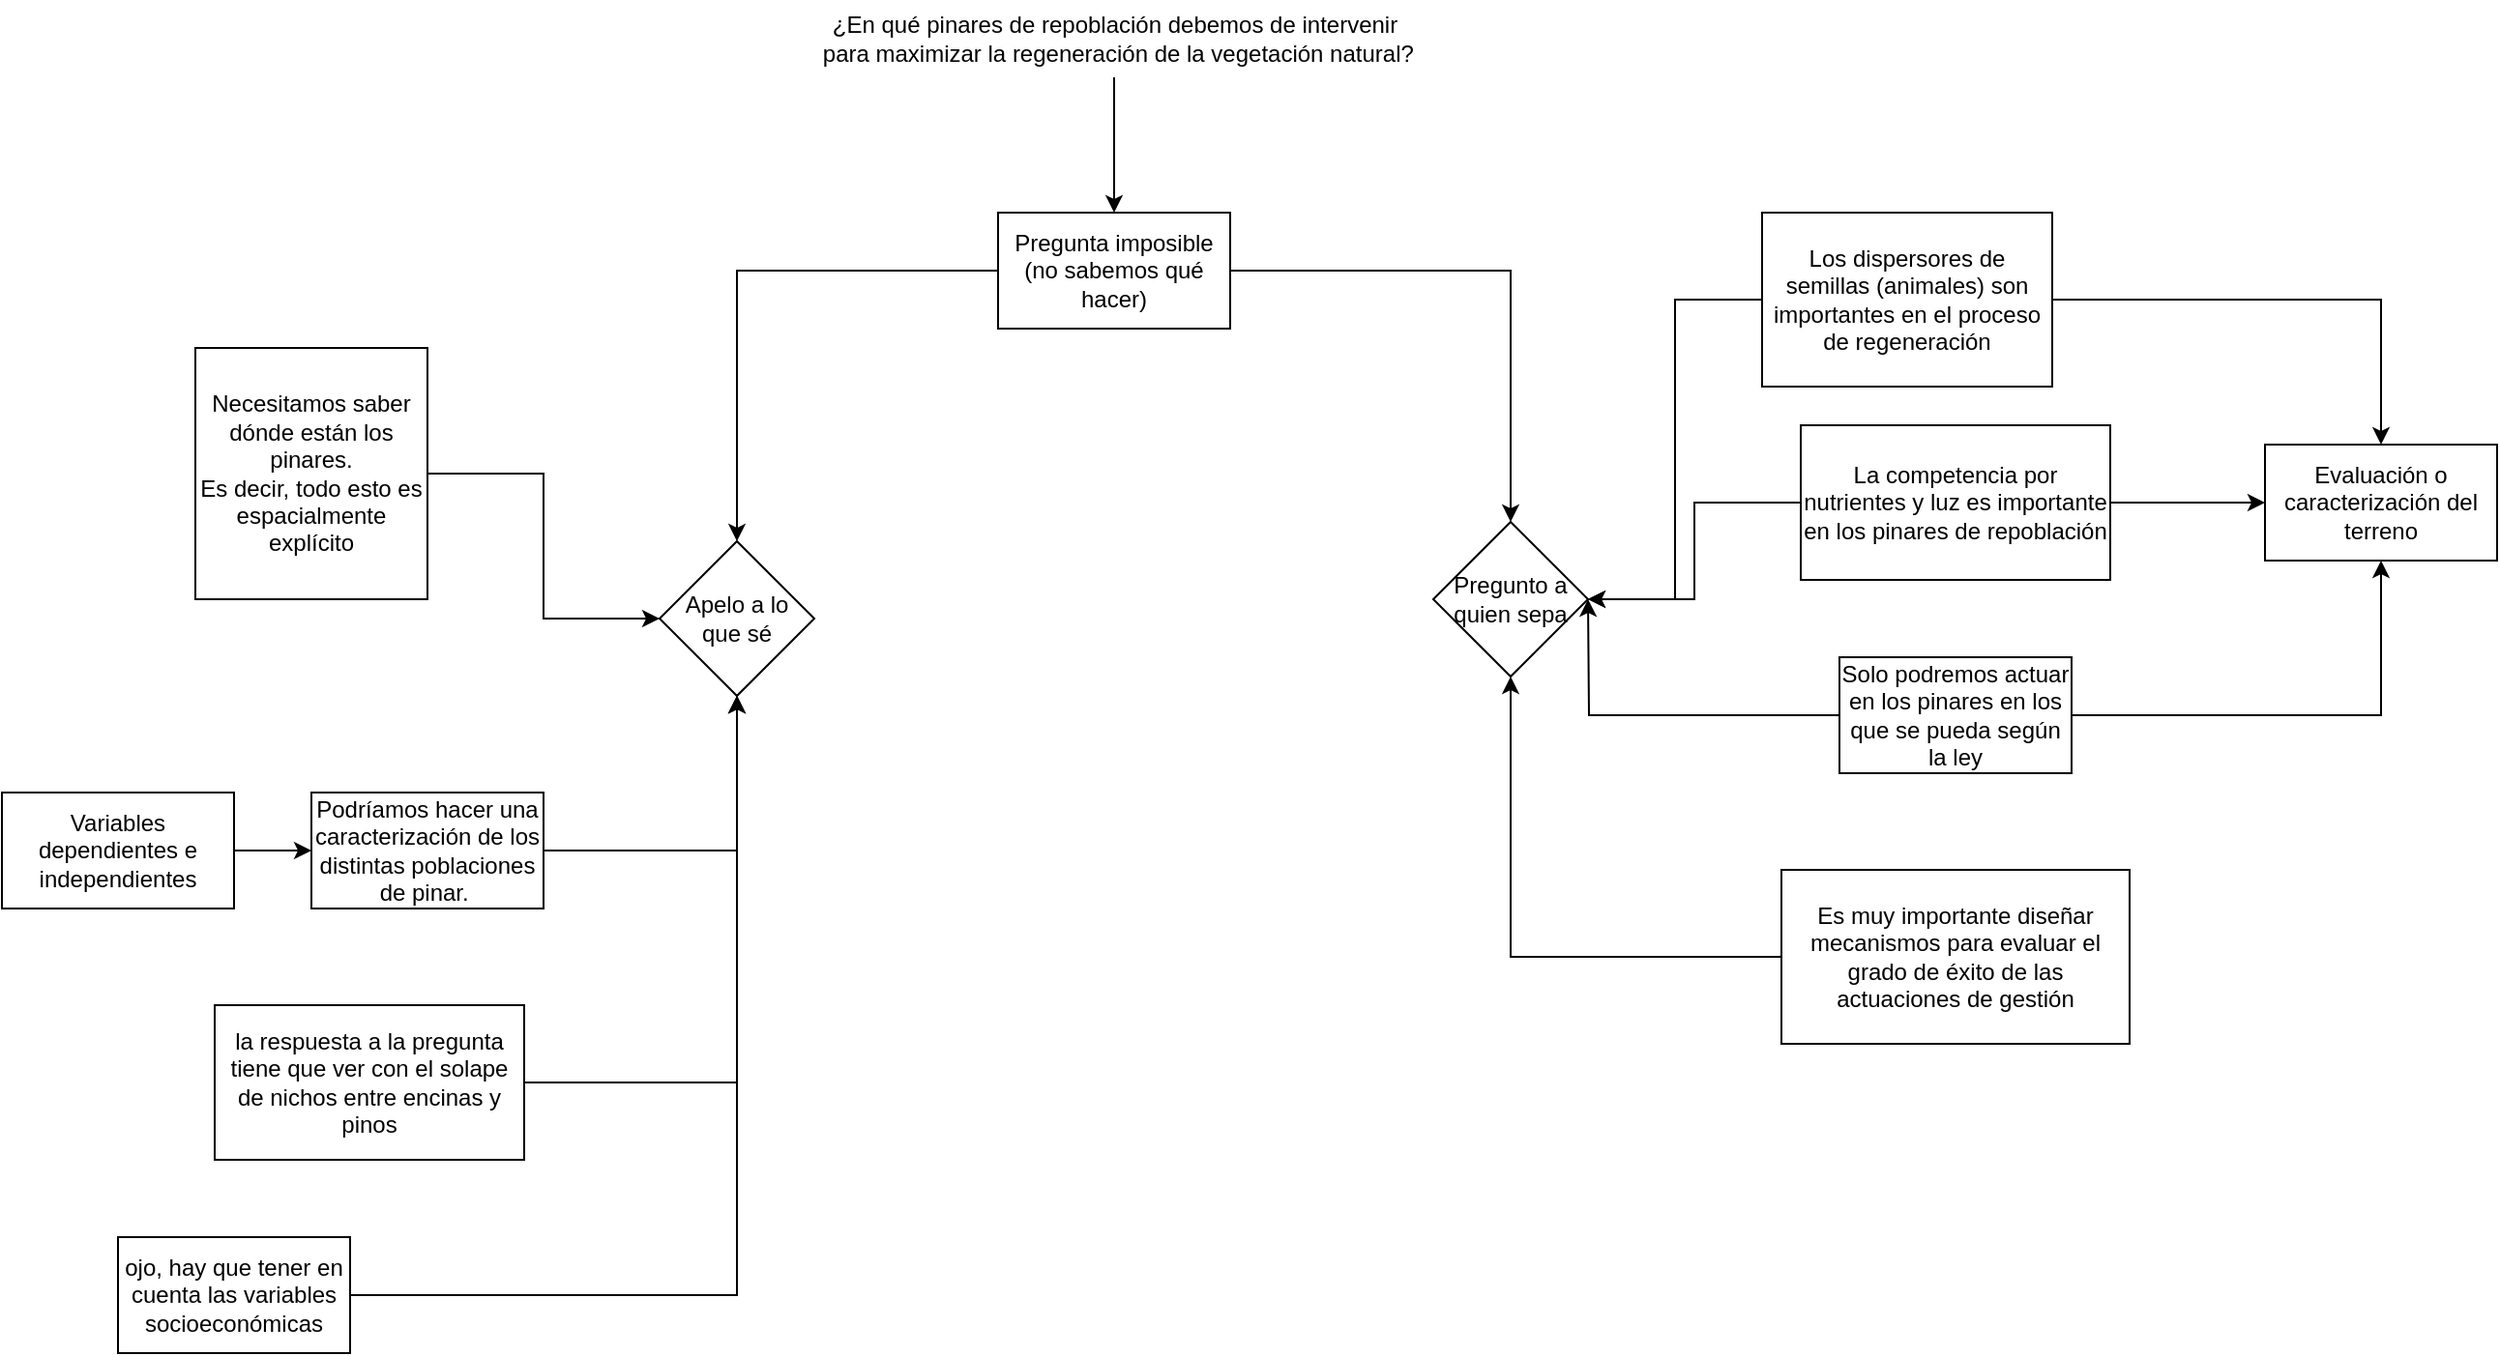 <mxfile version="22.1.18" type="device">
  <diagram name="Page-1" id="jTY0y7oBsAC4PqQySQiH">
    <mxGraphModel dx="1098" dy="614" grid="1" gridSize="10" guides="1" tooltips="1" connect="1" arrows="1" fold="1" page="1" pageScale="1" pageWidth="1654" pageHeight="1169" math="0" shadow="0">
      <root>
        <mxCell id="0" />
        <mxCell id="1" parent="0" />
        <mxCell id="kp0vRZ39sJb5cZK4w948-4" value="" style="edgeStyle=orthogonalEdgeStyle;rounded=0;orthogonalLoop=1;jettySize=auto;html=1;" parent="1" source="kp0vRZ39sJb5cZK4w948-1" target="kp0vRZ39sJb5cZK4w948-3" edge="1">
          <mxGeometry relative="1" as="geometry" />
        </mxCell>
        <mxCell id="kp0vRZ39sJb5cZK4w948-1" value="¿En qué pinares de repoblación debemos de intervenir&lt;br&gt;&amp;nbsp;para maximizar la regeneración de la vegetación natural?" style="text;html=1;align=center;verticalAlign=middle;resizable=0;points=[];autosize=1;strokeColor=none;fillColor=none;" parent="1" vertex="1">
          <mxGeometry x="540" y="130" width="330" height="40" as="geometry" />
        </mxCell>
        <mxCell id="kp0vRZ39sJb5cZK4w948-8" value="" style="edgeStyle=orthogonalEdgeStyle;rounded=0;orthogonalLoop=1;jettySize=auto;html=1;" parent="1" source="kp0vRZ39sJb5cZK4w948-3" target="kp0vRZ39sJb5cZK4w948-7" edge="1">
          <mxGeometry relative="1" as="geometry" />
        </mxCell>
        <mxCell id="kp0vRZ39sJb5cZK4w948-10" value="" style="edgeStyle=orthogonalEdgeStyle;rounded=0;orthogonalLoop=1;jettySize=auto;html=1;" parent="1" source="kp0vRZ39sJb5cZK4w948-3" target="kp0vRZ39sJb5cZK4w948-9" edge="1">
          <mxGeometry relative="1" as="geometry" />
        </mxCell>
        <mxCell id="kp0vRZ39sJb5cZK4w948-3" value="Pregunta imposible&lt;br&gt;(no sabemos qué hacer)" style="whiteSpace=wrap;html=1;" parent="1" vertex="1">
          <mxGeometry x="645" y="240" width="120" height="60" as="geometry" />
        </mxCell>
        <mxCell id="kp0vRZ39sJb5cZK4w948-7" value="Apelo a lo&lt;br&gt;que sé" style="rhombus;whiteSpace=wrap;html=1;" parent="1" vertex="1">
          <mxGeometry x="470" y="410" width="80" height="80" as="geometry" />
        </mxCell>
        <mxCell id="kp0vRZ39sJb5cZK4w948-9" value="Pregunto a quien sepa" style="rhombus;whiteSpace=wrap;html=1;" parent="1" vertex="1">
          <mxGeometry x="870" y="400" width="80" height="80" as="geometry" />
        </mxCell>
        <mxCell id="W7isqQH4XqxuJizNHOnY-2" style="edgeStyle=orthogonalEdgeStyle;rounded=0;orthogonalLoop=1;jettySize=auto;html=1;" parent="1" source="W7isqQH4XqxuJizNHOnY-1" target="kp0vRZ39sJb5cZK4w948-7" edge="1">
          <mxGeometry relative="1" as="geometry" />
        </mxCell>
        <mxCell id="W7isqQH4XqxuJizNHOnY-1" value="Necesitamos saber dónde están los pinares.&lt;br&gt;Es decir, todo esto es espacialmente explícito" style="whiteSpace=wrap;html=1;" parent="1" vertex="1">
          <mxGeometry x="230" y="310" width="120" height="130" as="geometry" />
        </mxCell>
        <mxCell id="W7isqQH4XqxuJizNHOnY-6" style="edgeStyle=orthogonalEdgeStyle;rounded=0;orthogonalLoop=1;jettySize=auto;html=1;entryX=0.5;entryY=1;entryDx=0;entryDy=0;" parent="1" source="W7isqQH4XqxuJizNHOnY-3" target="kp0vRZ39sJb5cZK4w948-7" edge="1">
          <mxGeometry relative="1" as="geometry" />
        </mxCell>
        <mxCell id="W7isqQH4XqxuJizNHOnY-3" value="Podríamos hacer una caracterización de los distintas poblaciones de pinar.&amp;nbsp;" style="whiteSpace=wrap;html=1;" parent="1" vertex="1">
          <mxGeometry x="290" y="540" width="120" height="60" as="geometry" />
        </mxCell>
        <mxCell id="W7isqQH4XqxuJizNHOnY-5" style="edgeStyle=orthogonalEdgeStyle;rounded=0;orthogonalLoop=1;jettySize=auto;html=1;entryX=0;entryY=0.5;entryDx=0;entryDy=0;" parent="1" source="W7isqQH4XqxuJizNHOnY-4" target="W7isqQH4XqxuJizNHOnY-3" edge="1">
          <mxGeometry relative="1" as="geometry" />
        </mxCell>
        <mxCell id="W7isqQH4XqxuJizNHOnY-4" value="Variables dependientes e independientes" style="whiteSpace=wrap;html=1;" parent="1" vertex="1">
          <mxGeometry x="130" y="540" width="120" height="60" as="geometry" />
        </mxCell>
        <mxCell id="W7isqQH4XqxuJizNHOnY-8" style="edgeStyle=orthogonalEdgeStyle;rounded=0;orthogonalLoop=1;jettySize=auto;html=1;entryX=0.5;entryY=1;entryDx=0;entryDy=0;" parent="1" source="W7isqQH4XqxuJizNHOnY-7" target="kp0vRZ39sJb5cZK4w948-7" edge="1">
          <mxGeometry relative="1" as="geometry" />
        </mxCell>
        <mxCell id="W7isqQH4XqxuJizNHOnY-7" value="la respuesta a la pregunta tiene que ver con el solape de nichos entre encinas y pinos" style="whiteSpace=wrap;html=1;" parent="1" vertex="1">
          <mxGeometry x="240" y="650" width="160" height="80" as="geometry" />
        </mxCell>
        <mxCell id="W7isqQH4XqxuJizNHOnY-10" style="edgeStyle=orthogonalEdgeStyle;rounded=0;orthogonalLoop=1;jettySize=auto;html=1;entryX=0.5;entryY=1;entryDx=0;entryDy=0;" parent="1" source="W7isqQH4XqxuJizNHOnY-9" target="kp0vRZ39sJb5cZK4w948-7" edge="1">
          <mxGeometry relative="1" as="geometry" />
        </mxCell>
        <mxCell id="W7isqQH4XqxuJizNHOnY-9" value="ojo, hay que tener en cuenta las variables socioeconómicas" style="whiteSpace=wrap;html=1;" parent="1" vertex="1">
          <mxGeometry x="190" y="770" width="120" height="60" as="geometry" />
        </mxCell>
        <mxCell id="W7isqQH4XqxuJizNHOnY-14" style="edgeStyle=orthogonalEdgeStyle;rounded=0;orthogonalLoop=1;jettySize=auto;html=1;entryX=1;entryY=0.5;entryDx=0;entryDy=0;" parent="1" source="W7isqQH4XqxuJizNHOnY-11" target="kp0vRZ39sJb5cZK4w948-9" edge="1">
          <mxGeometry relative="1" as="geometry" />
        </mxCell>
        <mxCell id="W7isqQH4XqxuJizNHOnY-18" style="edgeStyle=orthogonalEdgeStyle;rounded=0;orthogonalLoop=1;jettySize=auto;html=1;" parent="1" source="W7isqQH4XqxuJizNHOnY-11" target="W7isqQH4XqxuJizNHOnY-17" edge="1">
          <mxGeometry relative="1" as="geometry" />
        </mxCell>
        <mxCell id="W7isqQH4XqxuJizNHOnY-11" value="Los dispersores de semillas (animales) son importantes en el proceso de regeneración" style="whiteSpace=wrap;html=1;" parent="1" vertex="1">
          <mxGeometry x="1040" y="240" width="150" height="90" as="geometry" />
        </mxCell>
        <mxCell id="W7isqQH4XqxuJizNHOnY-15" style="edgeStyle=orthogonalEdgeStyle;rounded=0;orthogonalLoop=1;jettySize=auto;html=1;entryX=1;entryY=0.5;entryDx=0;entryDy=0;" parent="1" source="W7isqQH4XqxuJizNHOnY-12" target="kp0vRZ39sJb5cZK4w948-9" edge="1">
          <mxGeometry relative="1" as="geometry" />
        </mxCell>
        <mxCell id="W7isqQH4XqxuJizNHOnY-19" style="edgeStyle=orthogonalEdgeStyle;rounded=0;orthogonalLoop=1;jettySize=auto;html=1;entryX=0;entryY=0.5;entryDx=0;entryDy=0;" parent="1" source="W7isqQH4XqxuJizNHOnY-12" target="W7isqQH4XqxuJizNHOnY-17" edge="1">
          <mxGeometry relative="1" as="geometry" />
        </mxCell>
        <mxCell id="W7isqQH4XqxuJizNHOnY-12" value="La competencia por nutrientes y luz es importante en los pinares de repoblación" style="whiteSpace=wrap;html=1;" parent="1" vertex="1">
          <mxGeometry x="1060" y="350" width="160" height="80" as="geometry" />
        </mxCell>
        <mxCell id="W7isqQH4XqxuJizNHOnY-16" style="edgeStyle=orthogonalEdgeStyle;rounded=0;orthogonalLoop=1;jettySize=auto;html=1;" parent="1" source="W7isqQH4XqxuJizNHOnY-13" edge="1">
          <mxGeometry relative="1" as="geometry">
            <mxPoint x="950" y="440" as="targetPoint" />
          </mxGeometry>
        </mxCell>
        <mxCell id="W7isqQH4XqxuJizNHOnY-20" style="edgeStyle=orthogonalEdgeStyle;rounded=0;orthogonalLoop=1;jettySize=auto;html=1;entryX=0.5;entryY=1;entryDx=0;entryDy=0;" parent="1" source="W7isqQH4XqxuJizNHOnY-13" target="W7isqQH4XqxuJizNHOnY-17" edge="1">
          <mxGeometry relative="1" as="geometry" />
        </mxCell>
        <mxCell id="W7isqQH4XqxuJizNHOnY-13" value="Solo podremos actuar en los pinares en los que se pueda según la ley" style="whiteSpace=wrap;html=1;" parent="1" vertex="1">
          <mxGeometry x="1080" y="470" width="120" height="60" as="geometry" />
        </mxCell>
        <mxCell id="W7isqQH4XqxuJizNHOnY-17" value="Evaluación o caracterización del terreno" style="whiteSpace=wrap;html=1;" parent="1" vertex="1">
          <mxGeometry x="1300" y="360" width="120" height="60" as="geometry" />
        </mxCell>
        <mxCell id="W7isqQH4XqxuJizNHOnY-22" style="edgeStyle=orthogonalEdgeStyle;rounded=0;orthogonalLoop=1;jettySize=auto;html=1;entryX=0.5;entryY=1;entryDx=0;entryDy=0;" parent="1" source="W7isqQH4XqxuJizNHOnY-21" target="kp0vRZ39sJb5cZK4w948-9" edge="1">
          <mxGeometry relative="1" as="geometry" />
        </mxCell>
        <mxCell id="W7isqQH4XqxuJizNHOnY-21" value="Es muy importante diseñar mecanismos para evaluar el grado de éxito de las actuaciones de gestión" style="whiteSpace=wrap;html=1;" parent="1" vertex="1">
          <mxGeometry x="1050" y="580" width="180" height="90" as="geometry" />
        </mxCell>
      </root>
    </mxGraphModel>
  </diagram>
</mxfile>
